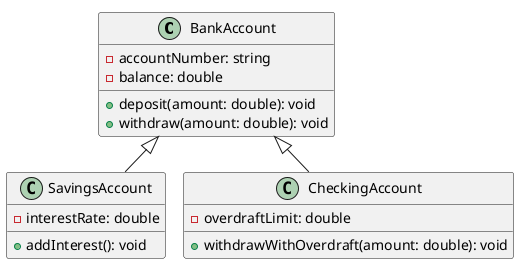 @startuml
!pragma layout smetana
class BankAccount {
    - accountNumber: string
    - balance: double
    + deposit(amount: double): void
    + withdraw(amount: double): void
}

class SavingsAccount {
    - interestRate: double
    + addInterest(): void
}

class CheckingAccount {
    - overdraftLimit: double
    + withdrawWithOverdraft(amount: double): void
}

BankAccount <|-- SavingsAccount
BankAccount <|-- CheckingAccount

@enduml








